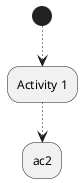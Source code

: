 {
  "sha1": "fjdthhemq1us3jgu34m1ozy092tgwfx",
  "insertion": {
    "when": "2024-06-01T09:03:06.259Z",
    "user": "plantuml@gmail.com"
  }
}
@startuml
'skinparam svek true
(*) ..> "Activity 1"
..> "ac2"
@enduml

